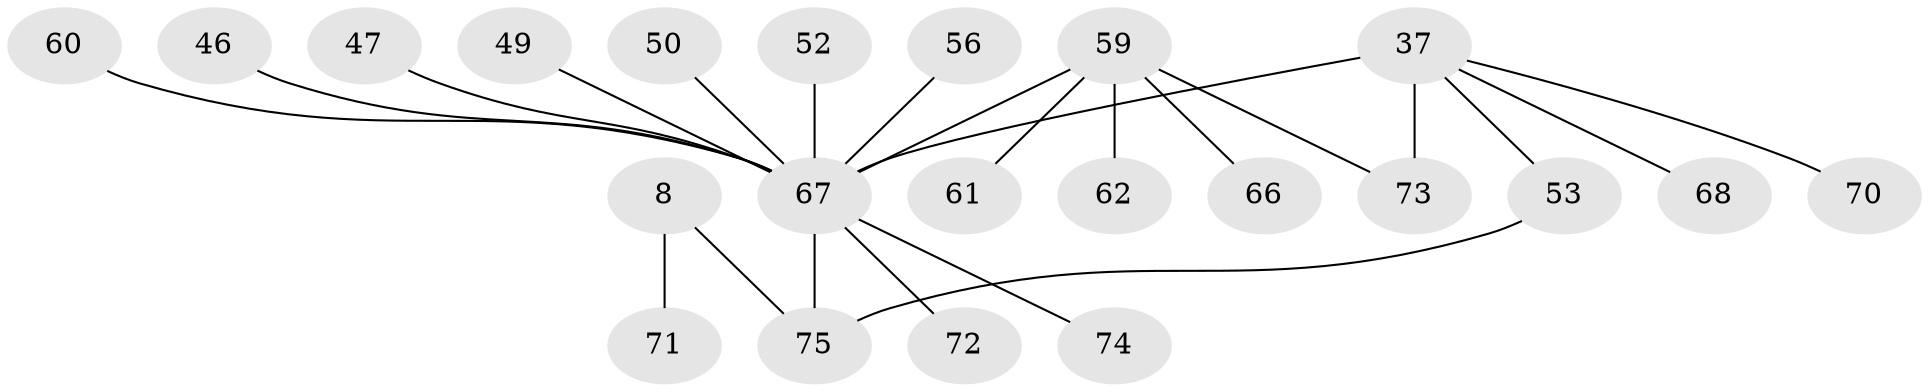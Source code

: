 // original degree distribution, {10: 0.02666666666666667, 9: 0.013333333333333334, 13: 0.013333333333333334, 7: 0.013333333333333334, 1: 0.5866666666666667, 6: 0.02666666666666667, 3: 0.08, 8: 0.013333333333333334, 2: 0.16, 5: 0.013333333333333334, 4: 0.05333333333333334}
// Generated by graph-tools (version 1.1) at 2025/51/03/04/25 21:51:43]
// undirected, 22 vertices, 23 edges
graph export_dot {
graph [start="1"]
  node [color=gray90,style=filled];
  8;
  37 [super="+13+23+6+7+10+15+30+33"];
  46;
  47;
  49 [super="+48"];
  50;
  52;
  53 [super="+25+28"];
  56;
  59 [super="+3+36+21+29+31+32+42+43+57"];
  60;
  61;
  62;
  66;
  67 [super="+64+35+38"];
  68;
  70 [super="+69"];
  71 [super="+58"];
  72;
  73 [super="+39+63+65"];
  74 [super="+44"];
  75 [super="+55"];
  8 -- 71 [weight=2];
  8 -- 75;
  37 -- 68;
  37 -- 73;
  37 -- 53 [weight=2];
  37 -- 70;
  37 -- 67 [weight=4];
  46 -- 67;
  47 -- 67;
  49 -- 67;
  50 -- 67;
  52 -- 67;
  53 -- 75;
  56 -- 67;
  59 -- 66;
  59 -- 61;
  59 -- 62;
  59 -- 73;
  59 -- 67 [weight=5];
  60 -- 67;
  67 -- 72;
  67 -- 74;
  67 -- 75 [weight=3];
}
